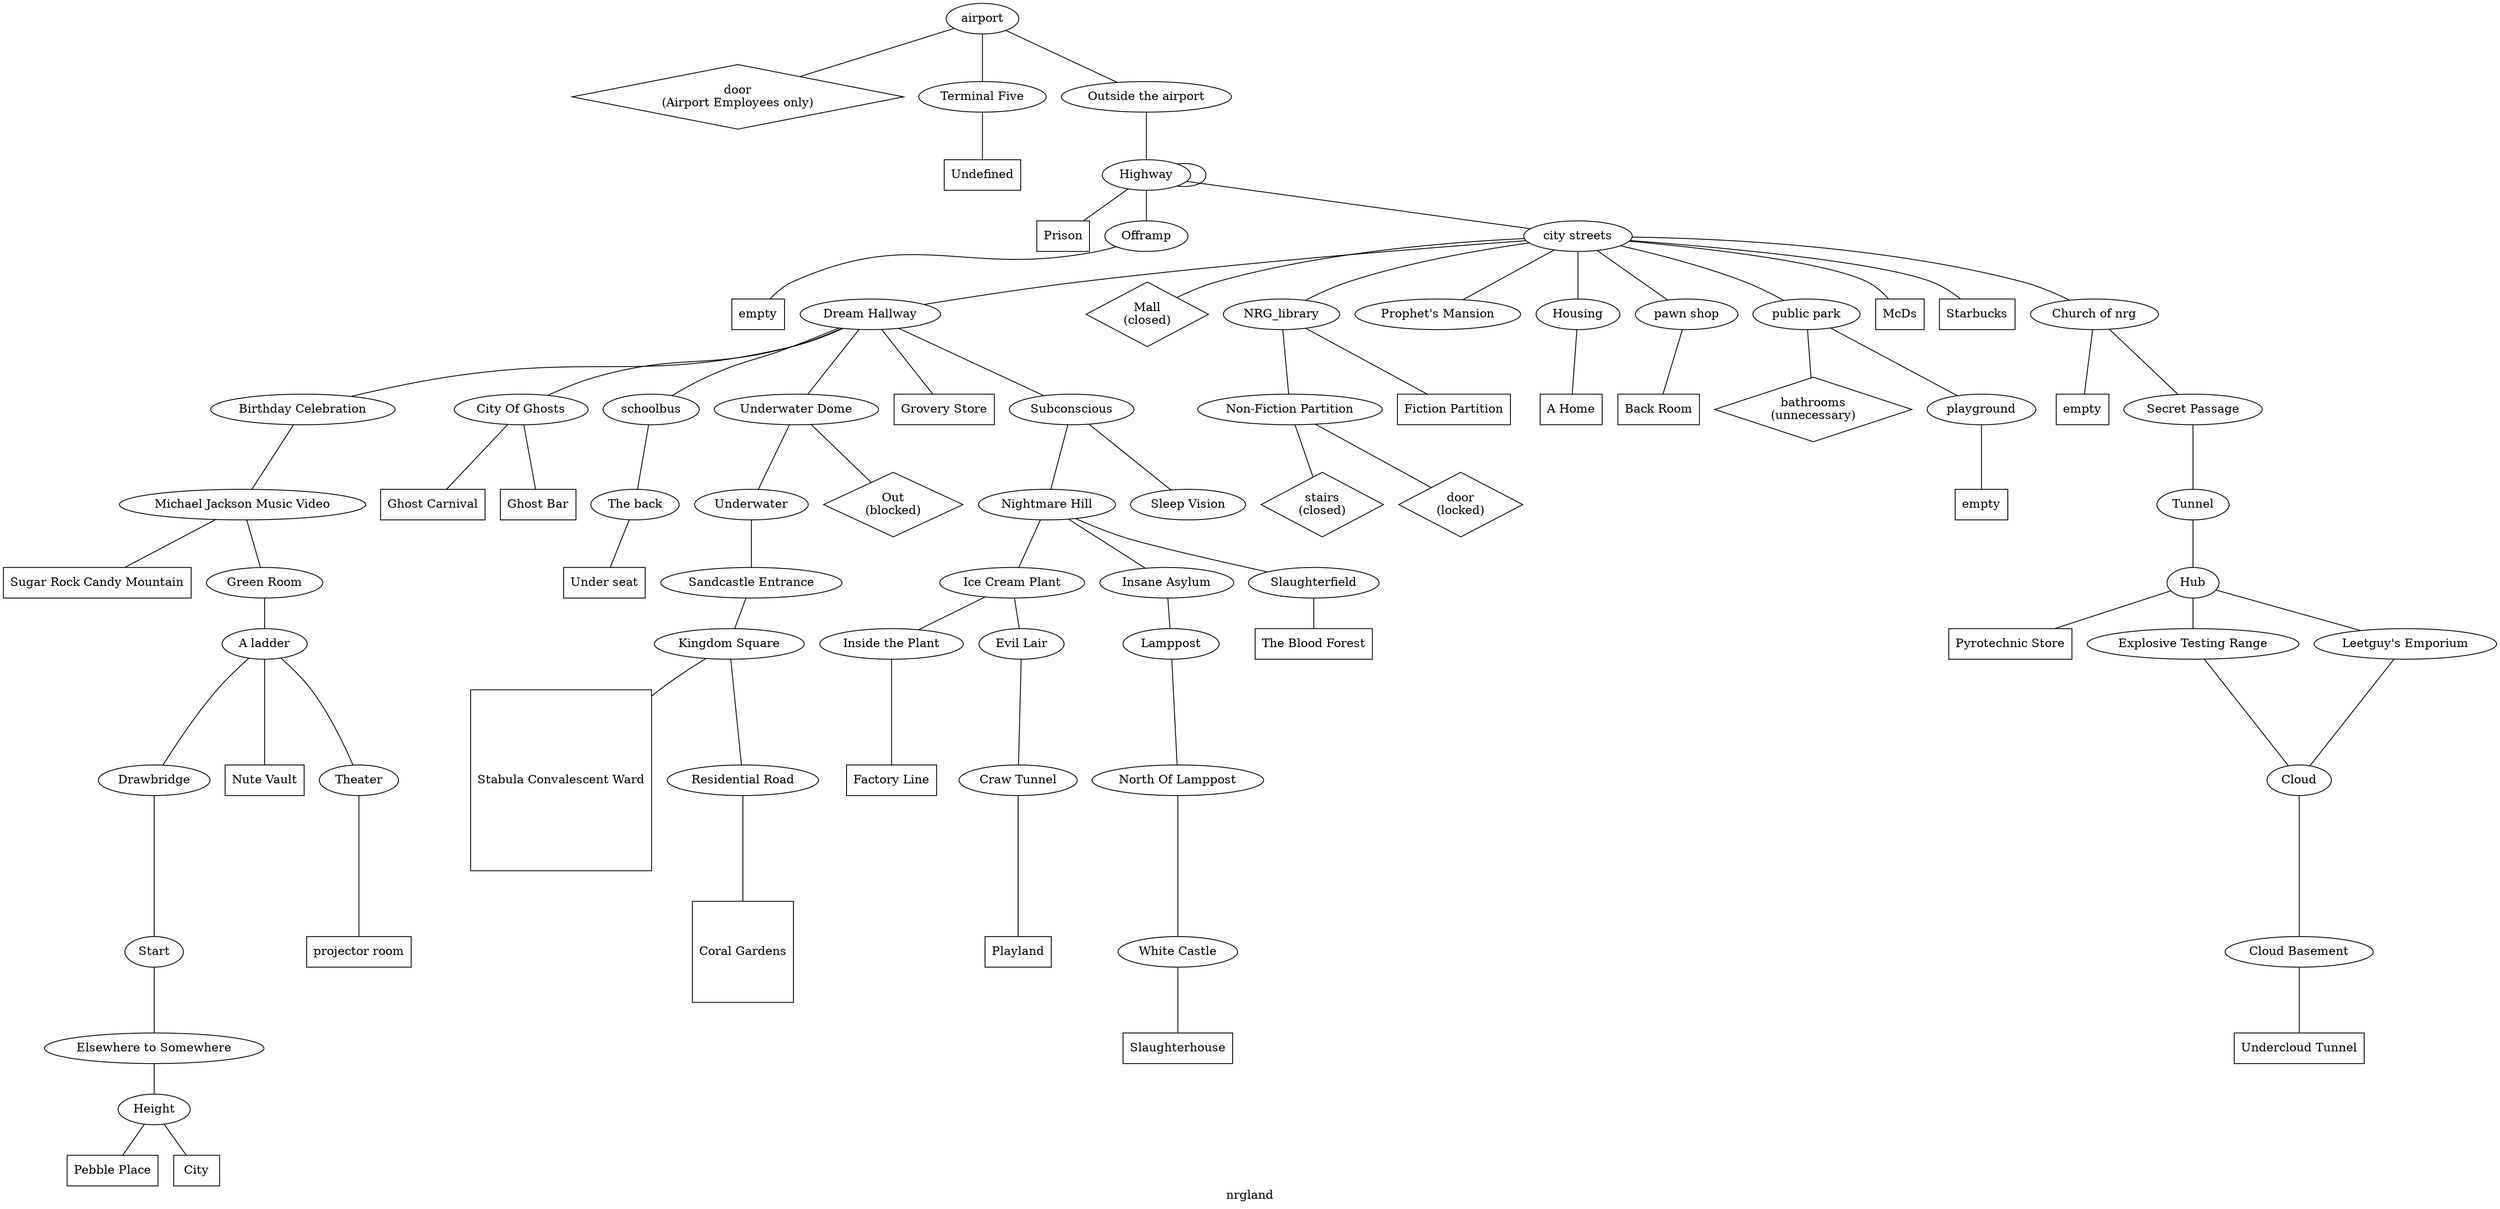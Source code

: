 graph cluster_nrgland {
        label="nrgland"
        style="filled"
        color="lightgrey"

        airport -- airport_door
        airport -- "Terminal Five" -- Undefined
        airport -- "Outside the airport" -- airport_highway
        airport_door[label="door\n(Airport Employees only)" shape="diamond"]
        airport_highway[label="Highway"]
        Undefined[shape="box"]

        airport_highway -- Prison
        airport_highway -- airport_highway
        airport_highway -- Offramp -- empty
        airport_highway -- "city streets"

        "city streets" -- "Dream Hallway"
        "city streets" -- "Mall\n(closed)"
        "city streets" -- NRG_library
        "city streets" -- "Prophet's Mansion"
        "city streets" -- Housing -- "A Home"
        "city streets" -- "pawn shop" -- nrg_pawn_shop_back_room
        "city streets" -- "public park"
        "city streets" -- McDs
        "city streets" -- Starbucks
        "city streets" -- "Church of nrg"

        "Dream Hallway" -- "Birthday Celebration" -- "Michael Jackson Music Video"
        "Dream Hallway" -- "City Of Ghosts"
        "Dream Hallway" -- schoolbus -- "The back" -- "Under seat"
        "Dream Hallway" -- "Underwater Dome"
        "Dream Hallway" -- "Grovery Store"
        "Dream Hallway" -- Subconscious

        Subconscious -- "Nightmare Hill"
        Subconscious -- "Sleep Vision"

        "Nightmare Hill" -- "Ice Cream Plant"
        "Nightmare Hill" -- "Insane Asylum" -- Lamppost -- "North Of Lamppost" -- "White Castle" -- Slaughterhouse
        "Nightmare Hill" -- Slaughterfield -- "The Blood Forest"

        "Ice Cream Plant" -- "Inside the Plant" -- "Factory Line"
        "Ice Cream Plant" -- "Evil Lair" -- "Craw Tunnel" -- Playland

        "Grovery Store"[shape="box"]
        "Factory Line"[shape="box"]
        Playland[shape="box"]
        Slaughterhouse[shape="box"]
        "The Blood Forest"[shape="box"]

        "Underwater Dome" -- Underwater -- "Sandcastle Entrance" -- "Kingdom Square"
        "Underwater Dome" -- underwater_dome_out
        underwater_dome_out[label="Out\n(blocked)" shape="diamond"]

        "Kingdom Square" -- "Stabula Convalescent Ward"
        "Kingdom Square" -- "Residential Road" -- "Coral Gardens"

        "Stabula Convalescent Ward"[shape="square"]
        "Coral Gardens"[shape="square"]

        "City Of Ghosts" -- "Ghost Carnival"
        "City Of Ghosts" -- "Ghost Bar"
        "Ghost Carnival"[shape="box"]
        "Ghost Bar"[shape="box"]
        "Under seat"[shape="box"]

        "Michael Jackson Music Video" -- "Sugar Rock Candy Mountain"
        "Michael Jackson Music Video" -- "Green Room" -- "A ladder"

        "A ladder" -- Drawbridge -- "Start" -- "Elsewhere to Somewhere" -- "Height"
        "A ladder" -- "Nute Vault"
        "A ladder" -- Theater -- "projector room"

        "Height" -- "Pebble Place"
        "Height" -- City

        "Pebble Place"[shape="box"]
        City[shape="box"]
        "Nute Vault"[shape="box"]
        "projector room"[shape="box"]

        "Sugar Rock Candy Mountain"[shape="box"]

        McDs[shape="box"]
        Starbucks[shape="box"]

        "Church of nrg" -- nrg_church_empty
        "Church of nrg" -- "Secret Passage" -- nrg_tunnel -- Hub
        nrg_church_empty[label="empty" shape="box"]
        nrg_tunnel[label="Tunnel"]

        Hub -- "Pyrotechnic Store"
        Hub -- "Explosive Testing Range" -- Cloud -- "Cloud Basement" -- "Undercloud Tunnel"
        Hub -- "Leetguy's Emporium" -- Cloud

        "Pyrotechnic Store"[shape="box"]
        "Undercloud Tunnel"[shape="box"]

        "public park" -- nrg_bathrooms
        "public park" -- playground -- nrg_playground_empty

        NRG_library -- "Non-Fiction Partition"
        NRG_library -- "Fiction Partition"

        "Non-Fiction Partition" -- NRG_library_stairs_closed
        "Non-Fiction Partition" -- NRG_library_door_locked

        NRG_library_stairs_closed[label="stairs\n(closed)" shape="diamond"]
        NRG_library_door_locked[label="door\n(locked)" shape="diamond"]
        nrg_bathrooms[label="bathrooms\n(unnecessary)" shape="diamond"]

        "Mall\n(closed)"[shape="diamond"]
        "Fiction Partition"[shape="box"]
        "A Home"[shape="box"]
        nrg_pawn_shop_back_room[label="Back Room" shape="box"]

        Prison[shape="box"]
        empty[shape="box"]
        nrg_playground_empty[label="empty" shape="box"]
}
